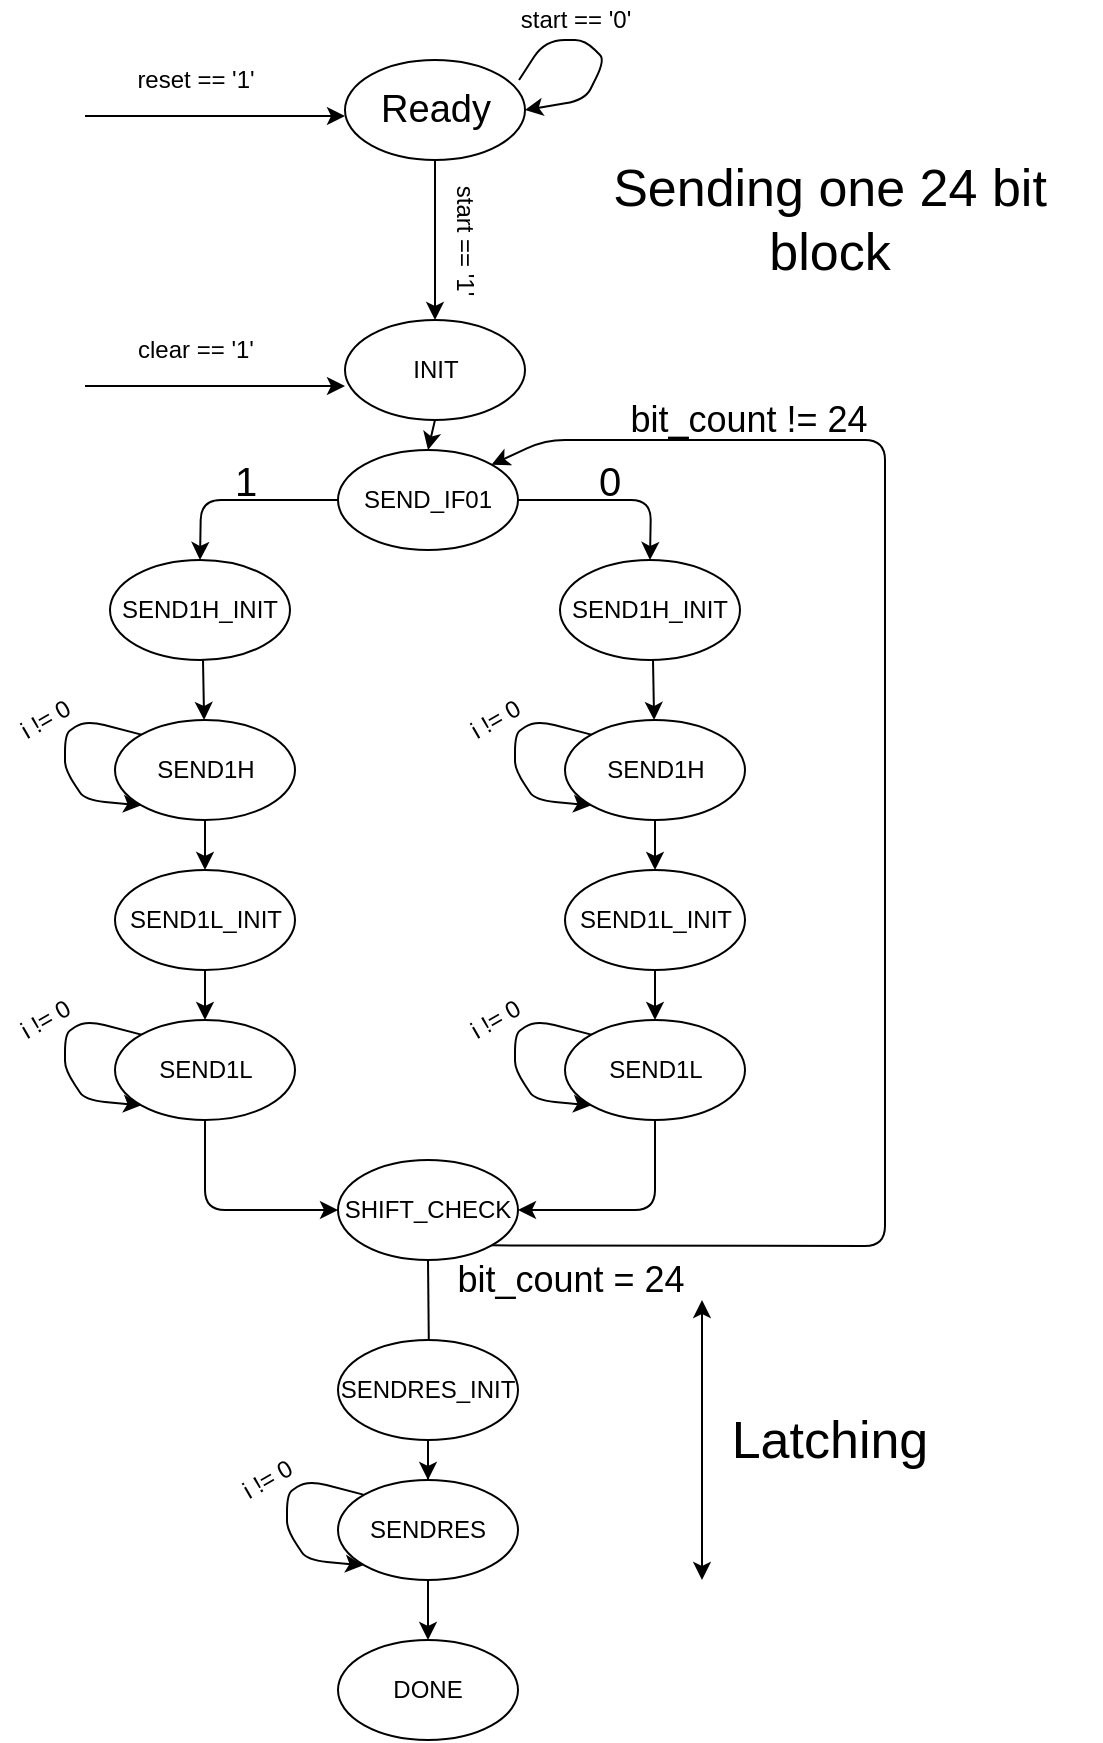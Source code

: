 <mxfile version="12.2.2" type="device" pages="1"><diagram id="BxAejCiINnSPBbR-vMhk" name="Page-1"><mxGraphModel dx="1422" dy="794" grid="1" gridSize="10" guides="1" tooltips="1" connect="1" arrows="1" fold="1" page="1" pageScale="1" pageWidth="850" pageHeight="1100" math="0" shadow="0"><root><mxCell id="0"/><mxCell id="1" parent="0"/><mxCell id="llm7Zs2EBHLkc7CMIG3Z-1" value="&lt;font style=&quot;font-size: 19px&quot;&gt;Ready&lt;/font&gt;" style="ellipse;whiteSpace=wrap;html=1;" parent="1" vertex="1"><mxGeometry x="261.5" y="60" width="90" height="50" as="geometry"/></mxCell><mxCell id="llm7Zs2EBHLkc7CMIG3Z-5" value="" style="endArrow=classic;html=1;exitX=0.967;exitY=0.2;exitDx=0;exitDy=0;exitPerimeter=0;entryX=1;entryY=0.5;entryDx=0;entryDy=0;" parent="1" source="llm7Zs2EBHLkc7CMIG3Z-1" target="llm7Zs2EBHLkc7CMIG3Z-1" edge="1"><mxGeometry width="50" height="50" relative="1" as="geometry"><mxPoint x="371.5" y="70" as="sourcePoint"/><mxPoint x="441.5" y="40" as="targetPoint"/><Array as="points"><mxPoint x="361.5" y="50"/><mxPoint x="381.5" y="50"/><mxPoint x="391.5" y="60"/><mxPoint x="381.5" y="80"/></Array></mxGeometry></mxCell><mxCell id="llm7Zs2EBHLkc7CMIG3Z-6" value="start == '0'" style="text;html=1;strokeColor=none;fillColor=none;align=center;verticalAlign=middle;whiteSpace=wrap;rounded=0;" parent="1" vertex="1"><mxGeometry x="341.5" y="30" width="70" height="20" as="geometry"/></mxCell><mxCell id="llm7Zs2EBHLkc7CMIG3Z-7" value="" style="endArrow=classic;html=1;exitX=0.5;exitY=1;exitDx=0;exitDy=0;entryX=0.5;entryY=0;entryDx=0;entryDy=0;" parent="1" source="llm7Zs2EBHLkc7CMIG3Z-1" edge="1"><mxGeometry width="50" height="50" relative="1" as="geometry"><mxPoint x="501.5" y="240" as="sourcePoint"/><mxPoint x="306.5" y="190" as="targetPoint"/></mxGeometry></mxCell><mxCell id="llm7Zs2EBHLkc7CMIG3Z-8" value="start == '1'" style="text;html=1;strokeColor=none;fillColor=none;align=center;verticalAlign=middle;whiteSpace=wrap;rounded=0;rotation=90;direction=west;" parent="1" vertex="1"><mxGeometry x="291.5" y="140" width="60" height="20" as="geometry"/></mxCell><mxCell id="llm7Zs2EBHLkc7CMIG3Z-10" value="" style="endArrow=classic;html=1;exitX=0.5;exitY=1;exitDx=0;exitDy=0;entryX=0.5;entryY=0;entryDx=0;entryDy=0;" parent="1" edge="1" target="eWPvX3szXGmTJS5dkiVB-27" source="CsEAp_pj1X_xBFaf6-CC-44"><mxGeometry width="50" height="50" relative="1" as="geometry"><mxPoint x="297.5" y="240" as="sourcePoint"/><mxPoint x="286.5" y="280" as="targetPoint"/></mxGeometry></mxCell><mxCell id="llm7Zs2EBHLkc7CMIG3Z-14" value="" style="endArrow=classic;html=1;entryX=0;entryY=0.66;entryDx=0;entryDy=0;entryPerimeter=0;" parent="1" edge="1"><mxGeometry width="50" height="50" relative="1" as="geometry"><mxPoint x="131.5" y="223" as="sourcePoint"/><mxPoint x="261.5" y="223" as="targetPoint"/></mxGeometry></mxCell><mxCell id="llm7Zs2EBHLkc7CMIG3Z-15" value="clear == '1'" style="text;html=1;strokeColor=none;fillColor=none;align=center;verticalAlign=middle;whiteSpace=wrap;rounded=0;" parent="1" vertex="1"><mxGeometry x="151.5" y="195" width="70" height="20" as="geometry"/></mxCell><mxCell id="llm7Zs2EBHLkc7CMIG3Z-17" value="" style="endArrow=classic;html=1;entryX=0;entryY=0.66;entryDx=0;entryDy=0;entryPerimeter=0;" parent="1" edge="1"><mxGeometry width="50" height="50" relative="1" as="geometry"><mxPoint x="131.5" y="88" as="sourcePoint"/><mxPoint x="261.5" y="88" as="targetPoint"/></mxGeometry></mxCell><mxCell id="llm7Zs2EBHLkc7CMIG3Z-18" value="reset == '1'" style="text;html=1;strokeColor=none;fillColor=none;align=center;verticalAlign=middle;whiteSpace=wrap;rounded=0;" parent="1" vertex="1"><mxGeometry x="151.5" y="60" width="70" height="20" as="geometry"/></mxCell><mxCell id="eWPvX3szXGmTJS5dkiVB-6" value="SEND1H_INIT" style="ellipse;whiteSpace=wrap;html=1;" parent="1" vertex="1"><mxGeometry x="144" y="310" width="90" height="50" as="geometry"/></mxCell><mxCell id="eWPvX3szXGmTJS5dkiVB-7" value="SEND1H" style="ellipse;whiteSpace=wrap;html=1;" parent="1" vertex="1"><mxGeometry x="146.5" y="390" width="90" height="50" as="geometry"/></mxCell><mxCell id="eWPvX3szXGmTJS5dkiVB-12" value="" style="endArrow=classic;html=1;exitX=0;exitY=0.5;exitDx=0;exitDy=0;entryX=0.5;entryY=0;entryDx=0;entryDy=0;" parent="1" source="eWPvX3szXGmTJS5dkiVB-27" target="eWPvX3szXGmTJS5dkiVB-6" edge="1"><mxGeometry width="50" height="50" relative="1" as="geometry"><mxPoint x="234" y="280" as="sourcePoint"/><mxPoint x="156.5" y="220" as="targetPoint"/><Array as="points"><mxPoint x="189.5" y="280"/></Array></mxGeometry></mxCell><mxCell id="eWPvX3szXGmTJS5dkiVB-13" value="" style="endArrow=classic;html=1;exitX=1;exitY=0.5;exitDx=0;exitDy=0;entryX=0.5;entryY=0;entryDx=0;entryDy=0;" parent="1" source="eWPvX3szXGmTJS5dkiVB-27" edge="1"><mxGeometry width="50" height="50" relative="1" as="geometry"><mxPoint x="369" y="280" as="sourcePoint"/><mxPoint x="414" y="310" as="targetPoint"/><Array as="points"><mxPoint x="414.5" y="280"/></Array></mxGeometry></mxCell><mxCell id="eWPvX3szXGmTJS5dkiVB-14" value="" style="endArrow=classic;html=1;" parent="1" target="eWPvX3szXGmTJS5dkiVB-7" edge="1"><mxGeometry width="50" height="50" relative="1" as="geometry"><mxPoint x="190.5" y="360" as="sourcePoint"/><mxPoint x="116.5" y="310" as="targetPoint"/></mxGeometry></mxCell><mxCell id="eWPvX3szXGmTJS5dkiVB-18" value="1" style="text;html=1;strokeColor=none;fillColor=none;align=center;verticalAlign=middle;whiteSpace=wrap;rounded=0;fontSize=20;" parent="1" vertex="1"><mxGeometry x="191.5" y="260" width="40" height="20" as="geometry"/></mxCell><mxCell id="eWPvX3szXGmTJS5dkiVB-19" value="0" style="text;html=1;strokeColor=none;fillColor=none;align=center;verticalAlign=middle;whiteSpace=wrap;rounded=0;fontSize=20;" parent="1" vertex="1"><mxGeometry x="374" y="260" width="40" height="20" as="geometry"/></mxCell><mxCell id="eWPvX3szXGmTJS5dkiVB-27" value="SEND_IF01" style="ellipse;whiteSpace=wrap;html=1;" parent="1" vertex="1"><mxGeometry x="258" y="255" width="90" height="50" as="geometry"/></mxCell><mxCell id="CsEAp_pj1X_xBFaf6-CC-1" value="SEND1L_INIT" style="ellipse;whiteSpace=wrap;html=1;" vertex="1" parent="1"><mxGeometry x="146.5" y="465" width="90" height="50" as="geometry"/></mxCell><mxCell id="CsEAp_pj1X_xBFaf6-CC-2" value="SEND1L" style="ellipse;whiteSpace=wrap;html=1;" vertex="1" parent="1"><mxGeometry x="146.5" y="540" width="90" height="50" as="geometry"/></mxCell><mxCell id="CsEAp_pj1X_xBFaf6-CC-4" value="" style="endArrow=classic;html=1;exitX=0.5;exitY=1;exitDx=0;exitDy=0;entryX=0.5;entryY=0;entryDx=0;entryDy=0;" edge="1" parent="1" source="eWPvX3szXGmTJS5dkiVB-7" target="CsEAp_pj1X_xBFaf6-CC-1"><mxGeometry width="50" height="50" relative="1" as="geometry"><mxPoint x="271.5" y="570" as="sourcePoint"/><mxPoint x="321.5" y="520" as="targetPoint"/></mxGeometry></mxCell><mxCell id="CsEAp_pj1X_xBFaf6-CC-5" value="" style="endArrow=classic;html=1;exitX=0.5;exitY=1;exitDx=0;exitDy=0;" edge="1" parent="1" source="CsEAp_pj1X_xBFaf6-CC-1" target="CsEAp_pj1X_xBFaf6-CC-2"><mxGeometry width="50" height="50" relative="1" as="geometry"><mxPoint x="291.5" y="640" as="sourcePoint"/><mxPoint x="341.5" y="590" as="targetPoint"/></mxGeometry></mxCell><mxCell id="CsEAp_pj1X_xBFaf6-CC-20" value="" style="endArrow=classic;html=1;exitX=0;exitY=0;exitDx=0;exitDy=0;entryX=0;entryY=1;entryDx=0;entryDy=0;" edge="1" parent="1" source="eWPvX3szXGmTJS5dkiVB-7" target="eWPvX3szXGmTJS5dkiVB-7"><mxGeometry width="50" height="50" relative="1" as="geometry"><mxPoint x="51.5" y="510" as="sourcePoint"/><mxPoint x="101.5" y="460" as="targetPoint"/><Array as="points"><mxPoint x="131.5" y="390"/><mxPoint x="121.5" y="397"/><mxPoint x="121.5" y="415"/><mxPoint x="131.5" y="430"/></Array></mxGeometry></mxCell><mxCell id="CsEAp_pj1X_xBFaf6-CC-21" value="i != 0" style="text;html=1;strokeColor=none;fillColor=none;align=center;verticalAlign=middle;whiteSpace=wrap;rounded=0;rotation=-30;" vertex="1" parent="1"><mxGeometry x="91.5" y="380" width="40" height="20" as="geometry"/></mxCell><mxCell id="CsEAp_pj1X_xBFaf6-CC-22" value="" style="endArrow=classic;html=1;exitX=0;exitY=0;exitDx=0;exitDy=0;entryX=0;entryY=1;entryDx=0;entryDy=0;" edge="1" parent="1"><mxGeometry width="50" height="50" relative="1" as="geometry"><mxPoint x="159.68" y="547.322" as="sourcePoint"/><mxPoint x="159.68" y="582.678" as="targetPoint"/><Array as="points"><mxPoint x="131.5" y="540"/><mxPoint x="121.5" y="547"/><mxPoint x="121.5" y="565"/><mxPoint x="131.5" y="580"/></Array></mxGeometry></mxCell><mxCell id="CsEAp_pj1X_xBFaf6-CC-23" value="i != 0" style="text;html=1;strokeColor=none;fillColor=none;align=center;verticalAlign=middle;whiteSpace=wrap;rounded=0;rotation=-30;" vertex="1" parent="1"><mxGeometry x="91.5" y="530" width="40" height="20" as="geometry"/></mxCell><mxCell id="CsEAp_pj1X_xBFaf6-CC-24" value="SEND1H_INIT" style="ellipse;whiteSpace=wrap;html=1;" vertex="1" parent="1"><mxGeometry x="369" y="310" width="90" height="50" as="geometry"/></mxCell><mxCell id="CsEAp_pj1X_xBFaf6-CC-25" value="SEND1H" style="ellipse;whiteSpace=wrap;html=1;" vertex="1" parent="1"><mxGeometry x="371.5" y="390" width="90" height="50" as="geometry"/></mxCell><mxCell id="CsEAp_pj1X_xBFaf6-CC-26" value="" style="endArrow=classic;html=1;" edge="1" parent="1" target="CsEAp_pj1X_xBFaf6-CC-25"><mxGeometry width="50" height="50" relative="1" as="geometry"><mxPoint x="415.5" y="360" as="sourcePoint"/><mxPoint x="341.5" y="310" as="targetPoint"/></mxGeometry></mxCell><mxCell id="CsEAp_pj1X_xBFaf6-CC-27" value="SEND1L_INIT" style="ellipse;whiteSpace=wrap;html=1;" vertex="1" parent="1"><mxGeometry x="371.5" y="465" width="90" height="50" as="geometry"/></mxCell><mxCell id="CsEAp_pj1X_xBFaf6-CC-28" value="SEND1L" style="ellipse;whiteSpace=wrap;html=1;" vertex="1" parent="1"><mxGeometry x="371.5" y="540" width="90" height="50" as="geometry"/></mxCell><mxCell id="CsEAp_pj1X_xBFaf6-CC-29" value="" style="endArrow=classic;html=1;exitX=0.5;exitY=1;exitDx=0;exitDy=0;entryX=0.5;entryY=0;entryDx=0;entryDy=0;" edge="1" parent="1" source="CsEAp_pj1X_xBFaf6-CC-25" target="CsEAp_pj1X_xBFaf6-CC-27"><mxGeometry width="50" height="50" relative="1" as="geometry"><mxPoint x="496.5" y="570" as="sourcePoint"/><mxPoint x="546.5" y="520" as="targetPoint"/></mxGeometry></mxCell><mxCell id="CsEAp_pj1X_xBFaf6-CC-30" value="" style="endArrow=classic;html=1;exitX=0.5;exitY=1;exitDx=0;exitDy=0;" edge="1" parent="1" source="CsEAp_pj1X_xBFaf6-CC-27" target="CsEAp_pj1X_xBFaf6-CC-28"><mxGeometry width="50" height="50" relative="1" as="geometry"><mxPoint x="516.5" y="640" as="sourcePoint"/><mxPoint x="566.5" y="590" as="targetPoint"/></mxGeometry></mxCell><mxCell id="CsEAp_pj1X_xBFaf6-CC-31" value="" style="endArrow=classic;html=1;exitX=0;exitY=0;exitDx=0;exitDy=0;entryX=0;entryY=1;entryDx=0;entryDy=0;" edge="1" parent="1" source="CsEAp_pj1X_xBFaf6-CC-25" target="CsEAp_pj1X_xBFaf6-CC-25"><mxGeometry width="50" height="50" relative="1" as="geometry"><mxPoint x="276.5" y="510" as="sourcePoint"/><mxPoint x="326.5" y="460" as="targetPoint"/><Array as="points"><mxPoint x="356.5" y="390"/><mxPoint x="346.5" y="397"/><mxPoint x="346.5" y="415"/><mxPoint x="356.5" y="430"/></Array></mxGeometry></mxCell><mxCell id="CsEAp_pj1X_xBFaf6-CC-32" value="i != 0" style="text;html=1;strokeColor=none;fillColor=none;align=center;verticalAlign=middle;whiteSpace=wrap;rounded=0;rotation=-30;" vertex="1" parent="1"><mxGeometry x="316.5" y="380" width="40" height="20" as="geometry"/></mxCell><mxCell id="CsEAp_pj1X_xBFaf6-CC-33" value="" style="endArrow=classic;html=1;exitX=0;exitY=0;exitDx=0;exitDy=0;entryX=0;entryY=1;entryDx=0;entryDy=0;" edge="1" parent="1"><mxGeometry width="50" height="50" relative="1" as="geometry"><mxPoint x="384.68" y="547.322" as="sourcePoint"/><mxPoint x="384.68" y="582.678" as="targetPoint"/><Array as="points"><mxPoint x="356.5" y="540"/><mxPoint x="346.5" y="547"/><mxPoint x="346.5" y="565"/><mxPoint x="356.5" y="580"/></Array></mxGeometry></mxCell><mxCell id="CsEAp_pj1X_xBFaf6-CC-34" value="i != 0" style="text;html=1;strokeColor=none;fillColor=none;align=center;verticalAlign=middle;whiteSpace=wrap;rounded=0;rotation=-30;" vertex="1" parent="1"><mxGeometry x="316.5" y="530" width="40" height="20" as="geometry"/></mxCell><mxCell id="CsEAp_pj1X_xBFaf6-CC-35" value="SHIFT_CHECK" style="ellipse;whiteSpace=wrap;html=1;" vertex="1" parent="1"><mxGeometry x="258" y="610" width="90" height="50" as="geometry"/></mxCell><mxCell id="CsEAp_pj1X_xBFaf6-CC-36" value="" style="endArrow=classic;html=1;exitX=0.5;exitY=1;exitDx=0;exitDy=0;entryX=0;entryY=0.5;entryDx=0;entryDy=0;" edge="1" parent="1" source="CsEAp_pj1X_xBFaf6-CC-2" target="CsEAp_pj1X_xBFaf6-CC-35"><mxGeometry width="50" height="50" relative="1" as="geometry"><mxPoint x="111.5" y="710" as="sourcePoint"/><mxPoint x="161.5" y="660" as="targetPoint"/><Array as="points"><mxPoint x="191.5" y="635"/></Array></mxGeometry></mxCell><mxCell id="CsEAp_pj1X_xBFaf6-CC-37" value="" style="endArrow=classic;html=1;exitX=0.5;exitY=1;exitDx=0;exitDy=0;entryX=1;entryY=0.5;entryDx=0;entryDy=0;" edge="1" parent="1" source="CsEAp_pj1X_xBFaf6-CC-28" target="CsEAp_pj1X_xBFaf6-CC-35"><mxGeometry width="50" height="50" relative="1" as="geometry"><mxPoint x="481.5" y="670" as="sourcePoint"/><mxPoint x="531.5" y="620" as="targetPoint"/><Array as="points"><mxPoint x="416.5" y="635"/></Array></mxGeometry></mxCell><mxCell id="CsEAp_pj1X_xBFaf6-CC-38" value="" style="endArrow=classic;html=1;exitX=0.5;exitY=1;exitDx=0;exitDy=0;" edge="1" parent="1" source="CsEAp_pj1X_xBFaf6-CC-35"><mxGeometry width="50" height="50" relative="1" as="geometry"><mxPoint x="441.5" y="700" as="sourcePoint"/><mxPoint x="303.5" y="710" as="targetPoint"/></mxGeometry></mxCell><mxCell id="CsEAp_pj1X_xBFaf6-CC-40" value="" style="endArrow=classic;html=1;entryX=1;entryY=0;entryDx=0;entryDy=0;exitX=1;exitY=1;exitDx=0;exitDy=0;" edge="1" parent="1" source="CsEAp_pj1X_xBFaf6-CC-35" target="eWPvX3szXGmTJS5dkiVB-27"><mxGeometry width="50" height="50" relative="1" as="geometry"><mxPoint x="491.5" y="650" as="sourcePoint"/><mxPoint x="541.5" y="600" as="targetPoint"/><Array as="points"><mxPoint x="531.5" y="653"/><mxPoint x="531.5" y="250"/><mxPoint x="361.5" y="250"/></Array></mxGeometry></mxCell><mxCell id="CsEAp_pj1X_xBFaf6-CC-41" value="&lt;font style=&quot;font-size: 18px&quot;&gt;bit_count != 24&lt;/font&gt;" style="text;html=1;strokeColor=none;fillColor=none;align=center;verticalAlign=middle;whiteSpace=wrap;rounded=0;rotation=0;" vertex="1" parent="1"><mxGeometry x="394" y="230" width="139" height="20" as="geometry"/></mxCell><mxCell id="CsEAp_pj1X_xBFaf6-CC-44" value="INIT" style="ellipse;whiteSpace=wrap;html=1;" vertex="1" parent="1"><mxGeometry x="261.5" y="190" width="90" height="50" as="geometry"/></mxCell><mxCell id="CsEAp_pj1X_xBFaf6-CC-47" value="" style="edgeStyle=orthogonalEdgeStyle;rounded=0;orthogonalLoop=1;jettySize=auto;html=1;" edge="1" parent="1" source="CsEAp_pj1X_xBFaf6-CC-45" target="CsEAp_pj1X_xBFaf6-CC-46"><mxGeometry relative="1" as="geometry"/></mxCell><mxCell id="CsEAp_pj1X_xBFaf6-CC-45" value="SENDRES_INIT" style="ellipse;whiteSpace=wrap;html=1;" vertex="1" parent="1"><mxGeometry x="258" y="700" width="90" height="50" as="geometry"/></mxCell><mxCell id="CsEAp_pj1X_xBFaf6-CC-49" value="" style="edgeStyle=orthogonalEdgeStyle;rounded=0;orthogonalLoop=1;jettySize=auto;html=1;" edge="1" parent="1" source="CsEAp_pj1X_xBFaf6-CC-46" target="CsEAp_pj1X_xBFaf6-CC-48"><mxGeometry relative="1" as="geometry"/></mxCell><mxCell id="CsEAp_pj1X_xBFaf6-CC-46" value="SENDRES" style="ellipse;whiteSpace=wrap;html=1;" vertex="1" parent="1"><mxGeometry x="258" y="770" width="90" height="50" as="geometry"/></mxCell><mxCell id="CsEAp_pj1X_xBFaf6-CC-48" value="DONE" style="ellipse;whiteSpace=wrap;html=1;" vertex="1" parent="1"><mxGeometry x="258" y="850" width="90" height="50" as="geometry"/></mxCell><mxCell id="CsEAp_pj1X_xBFaf6-CC-50" value="" style="endArrow=classic;html=1;exitX=0;exitY=0;exitDx=0;exitDy=0;entryX=0;entryY=1;entryDx=0;entryDy=0;" edge="1" parent="1"><mxGeometry width="50" height="50" relative="1" as="geometry"><mxPoint x="270.68" y="777.322" as="sourcePoint"/><mxPoint x="270.68" y="812.678" as="targetPoint"/><Array as="points"><mxPoint x="242.5" y="770"/><mxPoint x="232.5" y="777"/><mxPoint x="232.5" y="795"/><mxPoint x="242.5" y="810"/></Array></mxGeometry></mxCell><mxCell id="CsEAp_pj1X_xBFaf6-CC-51" value="i != 0" style="text;html=1;strokeColor=none;fillColor=none;align=center;verticalAlign=middle;whiteSpace=wrap;rounded=0;rotation=-30;" vertex="1" parent="1"><mxGeometry x="202.5" y="760" width="40" height="20" as="geometry"/></mxCell><mxCell id="CsEAp_pj1X_xBFaf6-CC-52" value="&lt;font style=&quot;font-size: 26px&quot;&gt;Sending one 24 bit block&lt;/font&gt;" style="text;html=1;strokeColor=none;fillColor=none;align=center;verticalAlign=middle;whiteSpace=wrap;rounded=0;" vertex="1" parent="1"><mxGeometry x="369" y="110" width="270" height="60" as="geometry"/></mxCell><mxCell id="CsEAp_pj1X_xBFaf6-CC-53" value="" style="endArrow=classic;startArrow=classic;html=1;" edge="1" parent="1"><mxGeometry width="50" height="50" relative="1" as="geometry"><mxPoint x="440" y="820" as="sourcePoint"/><mxPoint x="440" y="680" as="targetPoint"/></mxGeometry></mxCell><mxCell id="CsEAp_pj1X_xBFaf6-CC-54" value="&lt;font style=&quot;font-size: 26px&quot;&gt;Latching&lt;/font&gt;" style="text;html=1;strokeColor=none;fillColor=none;align=center;verticalAlign=middle;whiteSpace=wrap;rounded=0;" vertex="1" parent="1"><mxGeometry x="470" y="740" width="68" height="20" as="geometry"/></mxCell><mxCell id="CsEAp_pj1X_xBFaf6-CC-55" value="&lt;font style=&quot;font-size: 18px&quot;&gt;bit_count = 24&lt;/font&gt;" style="text;html=1;strokeColor=none;fillColor=none;align=center;verticalAlign=middle;whiteSpace=wrap;rounded=0;rotation=0;" vertex="1" parent="1"><mxGeometry x="304.5" y="660" width="139" height="20" as="geometry"/></mxCell></root></mxGraphModel></diagram></mxfile>
